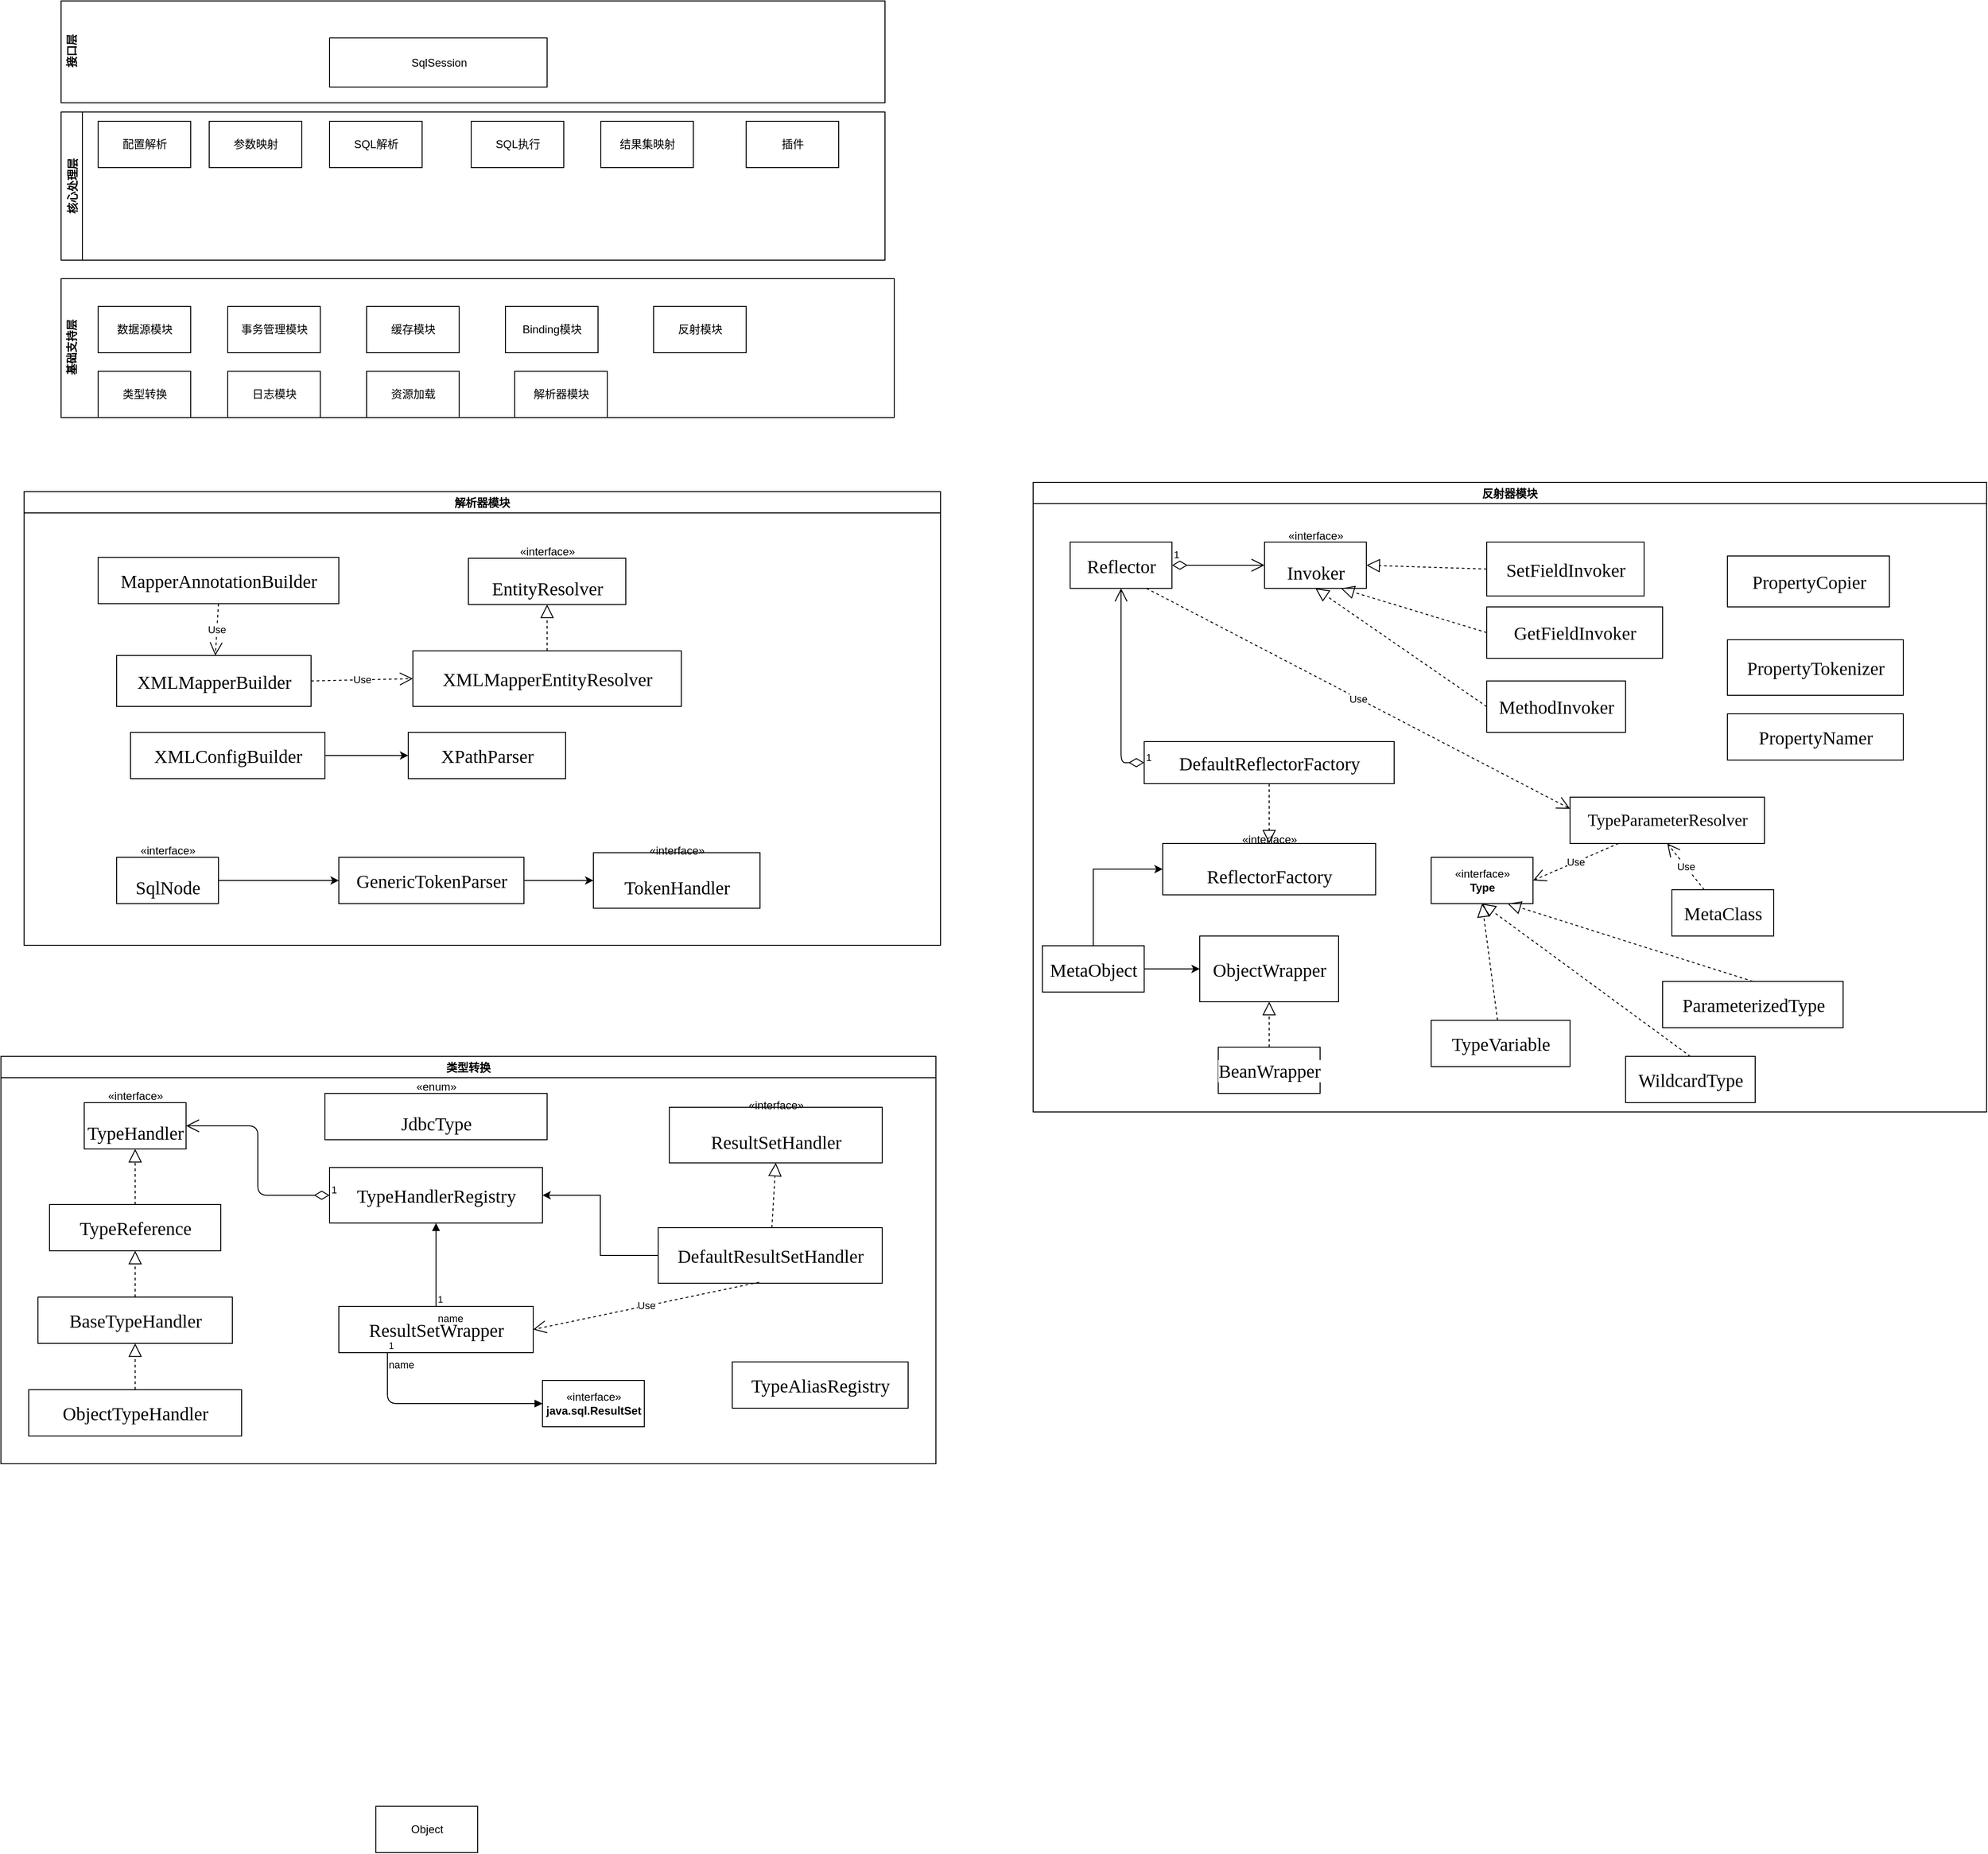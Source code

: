 <mxfile version="12.5.1" type="github">
  <diagram id="NqdyVlGYuGU1DPlqcApG" name="Page-1">
    <mxGraphModel dx="5512" dy="1990" grid="1" gridSize="10" guides="1" tooltips="1" connect="1" arrows="1" fold="1" page="1" pageScale="1" pageWidth="827" pageHeight="1169" math="0" shadow="0">
      <root>
        <mxCell id="0"/>
        <mxCell id="1" parent="0"/>
        <mxCell id="Ca9ZKJGd3RS6ejhv2K8J-3" value="接口层" style="swimlane;html=1;horizontal=0;swimlaneLine=0;" vertex="1" parent="1">
          <mxGeometry y="20" width="890" height="110" as="geometry"/>
        </mxCell>
        <mxCell id="Ca9ZKJGd3RS6ejhv2K8J-18" value="SqlSession" style="html=1;dashed=0;whitespace=wrap;" vertex="1" parent="Ca9ZKJGd3RS6ejhv2K8J-3">
          <mxGeometry x="290" y="40" width="235" height="53" as="geometry"/>
        </mxCell>
        <mxCell id="Ca9ZKJGd3RS6ejhv2K8J-6" value="基础支持层" style="swimlane;html=1;horizontal=0;swimlaneLine=0;startSize=23;" vertex="1" parent="1">
          <mxGeometry y="320" width="900" height="150" as="geometry"/>
        </mxCell>
        <mxCell id="Ca9ZKJGd3RS6ejhv2K8J-19" value="数据源模块" style="html=1;dashed=0;whitespace=wrap;" vertex="1" parent="Ca9ZKJGd3RS6ejhv2K8J-6">
          <mxGeometry x="40" y="30" width="100" height="50" as="geometry"/>
        </mxCell>
        <mxCell id="Ca9ZKJGd3RS6ejhv2K8J-20" value="事务管理模块" style="html=1;dashed=0;whitespace=wrap;" vertex="1" parent="Ca9ZKJGd3RS6ejhv2K8J-6">
          <mxGeometry x="180" y="30" width="100" height="50" as="geometry"/>
        </mxCell>
        <mxCell id="Ca9ZKJGd3RS6ejhv2K8J-21" value="缓存模块" style="html=1;dashed=0;whitespace=wrap;" vertex="1" parent="Ca9ZKJGd3RS6ejhv2K8J-6">
          <mxGeometry x="330" y="30" width="100" height="50" as="geometry"/>
        </mxCell>
        <mxCell id="Ca9ZKJGd3RS6ejhv2K8J-22" value="Binding模块" style="html=1;dashed=0;whitespace=wrap;" vertex="1" parent="Ca9ZKJGd3RS6ejhv2K8J-6">
          <mxGeometry x="480" y="30" width="100" height="50" as="geometry"/>
        </mxCell>
        <mxCell id="Ca9ZKJGd3RS6ejhv2K8J-23" value="反射模块" style="html=1;dashed=0;whitespace=wrap;" vertex="1" parent="Ca9ZKJGd3RS6ejhv2K8J-6">
          <mxGeometry x="640" y="30" width="100" height="50" as="geometry"/>
        </mxCell>
        <mxCell id="Ca9ZKJGd3RS6ejhv2K8J-24" value="类型转换" style="html=1;dashed=0;whitespace=wrap;" vertex="1" parent="Ca9ZKJGd3RS6ejhv2K8J-6">
          <mxGeometry x="40" y="100" width="100" height="50" as="geometry"/>
        </mxCell>
        <mxCell id="Ca9ZKJGd3RS6ejhv2K8J-25" value="日志模块" style="html=1;dashed=0;whitespace=wrap;" vertex="1" parent="Ca9ZKJGd3RS6ejhv2K8J-6">
          <mxGeometry x="180" y="100" width="100" height="50" as="geometry"/>
        </mxCell>
        <mxCell id="Ca9ZKJGd3RS6ejhv2K8J-26" value="资源加载" style="html=1;dashed=0;whitespace=wrap;" vertex="1" parent="Ca9ZKJGd3RS6ejhv2K8J-6">
          <mxGeometry x="330" y="100" width="100" height="50" as="geometry"/>
        </mxCell>
        <mxCell id="Ca9ZKJGd3RS6ejhv2K8J-27" value="解析器模块" style="html=1;dashed=0;whitespace=wrap;" vertex="1" parent="Ca9ZKJGd3RS6ejhv2K8J-6">
          <mxGeometry x="490" y="100" width="100" height="50" as="geometry"/>
        </mxCell>
        <mxCell id="Ca9ZKJGd3RS6ejhv2K8J-4" value="核心处理层" style="swimlane;startSize=23;horizontal=0;" vertex="1" parent="1">
          <mxGeometry y="140" width="890" height="160" as="geometry"/>
        </mxCell>
        <mxCell id="Ca9ZKJGd3RS6ejhv2K8J-10" value="配置解析" style="html=1;dashed=0;whitespace=wrap;" vertex="1" parent="Ca9ZKJGd3RS6ejhv2K8J-4">
          <mxGeometry x="40" y="10" width="100" height="50" as="geometry"/>
        </mxCell>
        <mxCell id="Ca9ZKJGd3RS6ejhv2K8J-11" value="参数映射" style="html=1;dashed=0;whitespace=wrap;" vertex="1" parent="Ca9ZKJGd3RS6ejhv2K8J-4">
          <mxGeometry x="160" y="10" width="100" height="50" as="geometry"/>
        </mxCell>
        <mxCell id="Ca9ZKJGd3RS6ejhv2K8J-14" value="SQL解析" style="html=1;dashed=0;whitespace=wrap;" vertex="1" parent="Ca9ZKJGd3RS6ejhv2K8J-4">
          <mxGeometry x="290" y="10" width="100" height="50" as="geometry"/>
        </mxCell>
        <mxCell id="Ca9ZKJGd3RS6ejhv2K8J-15" value="SQL执行" style="html=1;dashed=0;whitespace=wrap;" vertex="1" parent="Ca9ZKJGd3RS6ejhv2K8J-4">
          <mxGeometry x="443" y="10" width="100" height="50" as="geometry"/>
        </mxCell>
        <mxCell id="Ca9ZKJGd3RS6ejhv2K8J-16" value="结果集映射" style="html=1;dashed=0;whitespace=wrap;" vertex="1" parent="Ca9ZKJGd3RS6ejhv2K8J-4">
          <mxGeometry x="583" y="10" width="100" height="50" as="geometry"/>
        </mxCell>
        <mxCell id="Ca9ZKJGd3RS6ejhv2K8J-17" value="插件" style="html=1;dashed=0;whitespace=wrap;" vertex="1" parent="Ca9ZKJGd3RS6ejhv2K8J-4">
          <mxGeometry x="740" y="10" width="100" height="50" as="geometry"/>
        </mxCell>
        <mxCell id="Ca9ZKJGd3RS6ejhv2K8J-35" value="解析器模块" style="swimlane;" vertex="1" parent="1">
          <mxGeometry x="-40" y="550" width="990" height="490" as="geometry"/>
        </mxCell>
        <mxCell id="Ca9ZKJGd3RS6ejhv2K8J-28" value="&lt;pre style=&quot;background-color: rgb(255 , 255 , 255) ; font-family: &amp;#34;consolas&amp;#34; ; font-size: 15pt&quot;&gt;XMLMapperEntityResolver&lt;/pre&gt;" style="html=1;" vertex="1" parent="Ca9ZKJGd3RS6ejhv2K8J-35">
          <mxGeometry x="420" y="172" width="290" height="60" as="geometry"/>
        </mxCell>
        <mxCell id="Ca9ZKJGd3RS6ejhv2K8J-29" value="«interface»&lt;br&gt;&lt;pre style=&quot;background-color: rgb(255 , 255 , 255) ; font-family: &amp;#34;consolas&amp;#34; ; font-size: 15pt&quot;&gt;EntityResolver&lt;/pre&gt;" style="html=1;" vertex="1" parent="Ca9ZKJGd3RS6ejhv2K8J-35">
          <mxGeometry x="480" y="72" width="170" height="50" as="geometry"/>
        </mxCell>
        <mxCell id="Ca9ZKJGd3RS6ejhv2K8J-30" value="" style="endArrow=block;dashed=1;endFill=0;endSize=12;html=1;entryX=0.5;entryY=1;entryDx=0;entryDy=0;" edge="1" parent="Ca9ZKJGd3RS6ejhv2K8J-35" source="Ca9ZKJGd3RS6ejhv2K8J-28" target="Ca9ZKJGd3RS6ejhv2K8J-29">
          <mxGeometry width="160" relative="1" as="geometry">
            <mxPoint x="340" y="312" as="sourcePoint"/>
            <mxPoint x="500" y="312" as="targetPoint"/>
          </mxGeometry>
        </mxCell>
        <mxCell id="Ca9ZKJGd3RS6ejhv2K8J-31" value="&lt;pre style=&quot;background-color: rgb(255 , 255 , 255) ; font-family: &amp;#34;consolas&amp;#34; ; font-size: 15pt&quot;&gt;XMLMapperBuilder&lt;/pre&gt;" style="html=1;" vertex="1" parent="Ca9ZKJGd3RS6ejhv2K8J-35">
          <mxGeometry x="100" y="177" width="210" height="55" as="geometry"/>
        </mxCell>
        <mxCell id="Ca9ZKJGd3RS6ejhv2K8J-32" value="Use" style="endArrow=open;endSize=12;dashed=1;html=1;entryX=0;entryY=0.5;entryDx=0;entryDy=0;exitX=1;exitY=0.5;exitDx=0;exitDy=0;" edge="1" parent="Ca9ZKJGd3RS6ejhv2K8J-35" source="Ca9ZKJGd3RS6ejhv2K8J-31" target="Ca9ZKJGd3RS6ejhv2K8J-28">
          <mxGeometry width="160" relative="1" as="geometry">
            <mxPoint x="310" y="322" as="sourcePoint"/>
            <mxPoint x="470" y="322" as="targetPoint"/>
          </mxGeometry>
        </mxCell>
        <mxCell id="Ca9ZKJGd3RS6ejhv2K8J-33" value="&lt;pre style=&quot;background-color: rgb(255 , 255 , 255) ; font-family: &amp;#34;consolas&amp;#34; ; font-size: 15pt&quot;&gt;MapperAnnotationBuilder&lt;/pre&gt;" style="html=1;" vertex="1" parent="Ca9ZKJGd3RS6ejhv2K8J-35">
          <mxGeometry x="80" y="71" width="260" height="50" as="geometry"/>
        </mxCell>
        <mxCell id="Ca9ZKJGd3RS6ejhv2K8J-34" value="Use" style="endArrow=open;endSize=12;dashed=1;html=1;exitX=0.5;exitY=1;exitDx=0;exitDy=0;" edge="1" parent="Ca9ZKJGd3RS6ejhv2K8J-35" source="Ca9ZKJGd3RS6ejhv2K8J-33" target="Ca9ZKJGd3RS6ejhv2K8J-31">
          <mxGeometry width="160" relative="1" as="geometry">
            <mxPoint x="-30" y="322" as="sourcePoint"/>
            <mxPoint x="130" y="322" as="targetPoint"/>
          </mxGeometry>
        </mxCell>
        <mxCell id="Ca9ZKJGd3RS6ejhv2K8J-39" style="edgeStyle=orthogonalEdgeStyle;rounded=0;orthogonalLoop=1;jettySize=auto;html=1;exitX=1;exitY=0.5;exitDx=0;exitDy=0;" edge="1" parent="Ca9ZKJGd3RS6ejhv2K8J-35" source="Ca9ZKJGd3RS6ejhv2K8J-36" target="Ca9ZKJGd3RS6ejhv2K8J-38">
          <mxGeometry relative="1" as="geometry"/>
        </mxCell>
        <mxCell id="Ca9ZKJGd3RS6ejhv2K8J-36" value="&lt;pre style=&quot;background-color: rgb(255 , 255 , 255) ; font-family: &amp;#34;consolas&amp;#34; ; font-size: 15pt&quot;&gt;XMLConfigBuilder&lt;/pre&gt;" style="html=1;" vertex="1" parent="Ca9ZKJGd3RS6ejhv2K8J-35">
          <mxGeometry x="115" y="260" width="210" height="50" as="geometry"/>
        </mxCell>
        <mxCell id="Ca9ZKJGd3RS6ejhv2K8J-38" value="&lt;pre style=&quot;background-color: rgb(255 , 255 , 255) ; font-family: &amp;#34;consolas&amp;#34; ; font-size: 15pt&quot;&gt;XPathParser&lt;/pre&gt;" style="html=1;" vertex="1" parent="Ca9ZKJGd3RS6ejhv2K8J-35">
          <mxGeometry x="415" y="260" width="170" height="50" as="geometry"/>
        </mxCell>
        <mxCell id="Ca9ZKJGd3RS6ejhv2K8J-40" value="«interface»&lt;br&gt;&lt;pre style=&quot;background-color: rgb(255 , 255 , 255) ; font-family: &amp;#34;consolas&amp;#34; ; font-size: 15pt&quot;&gt;TokenHandler&lt;/pre&gt;" style="html=1;" vertex="1" parent="Ca9ZKJGd3RS6ejhv2K8J-35">
          <mxGeometry x="615" y="390" width="180" height="60" as="geometry"/>
        </mxCell>
        <mxCell id="Ca9ZKJGd3RS6ejhv2K8J-42" style="edgeStyle=orthogonalEdgeStyle;rounded=0;orthogonalLoop=1;jettySize=auto;html=1;exitX=1;exitY=0.5;exitDx=0;exitDy=0;" edge="1" parent="Ca9ZKJGd3RS6ejhv2K8J-35" source="Ca9ZKJGd3RS6ejhv2K8J-41" target="Ca9ZKJGd3RS6ejhv2K8J-40">
          <mxGeometry relative="1" as="geometry"/>
        </mxCell>
        <mxCell id="Ca9ZKJGd3RS6ejhv2K8J-41" value="&lt;pre style=&quot;background-color: rgb(255 , 255 , 255) ; font-family: &amp;#34;consolas&amp;#34; ; font-size: 15pt&quot;&gt;GenericTokenParser&lt;/pre&gt;" style="html=1;" vertex="1" parent="Ca9ZKJGd3RS6ejhv2K8J-35">
          <mxGeometry x="340" y="395" width="200" height="50" as="geometry"/>
        </mxCell>
        <mxCell id="Ca9ZKJGd3RS6ejhv2K8J-46" style="edgeStyle=orthogonalEdgeStyle;rounded=0;orthogonalLoop=1;jettySize=auto;html=1;entryX=0;entryY=0.5;entryDx=0;entryDy=0;" edge="1" parent="Ca9ZKJGd3RS6ejhv2K8J-35" source="Ca9ZKJGd3RS6ejhv2K8J-43" target="Ca9ZKJGd3RS6ejhv2K8J-41">
          <mxGeometry relative="1" as="geometry"/>
        </mxCell>
        <mxCell id="Ca9ZKJGd3RS6ejhv2K8J-43" value="«interface»&lt;br&gt;&lt;pre style=&quot;background-color: rgb(255 , 255 , 255) ; font-family: &amp;#34;consolas&amp;#34; ; font-size: 15pt&quot;&gt;SqlNode&lt;/pre&gt;" style="html=1;" vertex="1" parent="Ca9ZKJGd3RS6ejhv2K8J-35">
          <mxGeometry x="100" y="395" width="110" height="50" as="geometry"/>
        </mxCell>
        <mxCell id="Ca9ZKJGd3RS6ejhv2K8J-47" value="反射器模块" style="swimlane;" vertex="1" parent="1">
          <mxGeometry x="1050" y="540" width="1030" height="680" as="geometry"/>
        </mxCell>
        <mxCell id="Ca9ZKJGd3RS6ejhv2K8J-48" value="&lt;pre style=&quot;background-color: rgb(255 , 255 , 255) ; font-family: &amp;#34;consolas&amp;#34; ; font-size: 15pt&quot;&gt;Reflector&lt;/pre&gt;" style="html=1;" vertex="1" parent="Ca9ZKJGd3RS6ejhv2K8J-47">
          <mxGeometry x="40" y="64.5" width="110" height="50" as="geometry"/>
        </mxCell>
        <mxCell id="Ca9ZKJGd3RS6ejhv2K8J-49" value="«interface»&lt;br&gt;&lt;pre style=&quot;background-color: rgb(255 , 255 , 255) ; font-family: &amp;#34;consolas&amp;#34; ; font-size: 15pt&quot;&gt;Invoker&lt;/pre&gt;" style="html=1;" vertex="1" parent="Ca9ZKJGd3RS6ejhv2K8J-47">
          <mxGeometry x="250" y="64.5" width="110" height="50" as="geometry"/>
        </mxCell>
        <mxCell id="Ca9ZKJGd3RS6ejhv2K8J-50" value="1" style="endArrow=open;html=1;endSize=12;startArrow=diamondThin;startSize=14;startFill=0;edgeStyle=orthogonalEdgeStyle;align=left;verticalAlign=bottom;exitX=1;exitY=0.5;exitDx=0;exitDy=0;entryX=0;entryY=0.5;entryDx=0;entryDy=0;" edge="1" parent="Ca9ZKJGd3RS6ejhv2K8J-47" source="Ca9ZKJGd3RS6ejhv2K8J-48" target="Ca9ZKJGd3RS6ejhv2K8J-49">
          <mxGeometry x="-1" y="3" relative="1" as="geometry">
            <mxPoint x="120" y="194.5" as="sourcePoint"/>
            <mxPoint x="280" y="194.5" as="targetPoint"/>
          </mxGeometry>
        </mxCell>
        <mxCell id="Ca9ZKJGd3RS6ejhv2K8J-51" value="&lt;pre style=&quot;background-color: rgb(255 , 255 , 255) ; font-family: &amp;#34;consolas&amp;#34; ; font-size: 15pt&quot;&gt;MethodInvoker&lt;/pre&gt;" style="html=1;" vertex="1" parent="Ca9ZKJGd3RS6ejhv2K8J-47">
          <mxGeometry x="490" y="214.5" width="150" height="55.5" as="geometry"/>
        </mxCell>
        <mxCell id="Ca9ZKJGd3RS6ejhv2K8J-52" value="&lt;pre style=&quot;background-color: rgb(255 , 255 , 255) ; font-family: &amp;#34;consolas&amp;#34; ; font-size: 15pt&quot;&gt;GetFieldInvoker&lt;/pre&gt;" style="html=1;" vertex="1" parent="Ca9ZKJGd3RS6ejhv2K8J-47">
          <mxGeometry x="490" y="134.5" width="190" height="55.5" as="geometry"/>
        </mxCell>
        <mxCell id="Ca9ZKJGd3RS6ejhv2K8J-53" value="" style="endArrow=block;dashed=1;endFill=0;endSize=12;html=1;entryX=0.5;entryY=1;entryDx=0;entryDy=0;exitX=0;exitY=0.5;exitDx=0;exitDy=0;" edge="1" parent="Ca9ZKJGd3RS6ejhv2K8J-47" source="Ca9ZKJGd3RS6ejhv2K8J-51" target="Ca9ZKJGd3RS6ejhv2K8J-49">
          <mxGeometry width="160" relative="1" as="geometry">
            <mxPoint x="90" y="274.5" as="sourcePoint"/>
            <mxPoint x="250" y="274.5" as="targetPoint"/>
          </mxGeometry>
        </mxCell>
        <mxCell id="Ca9ZKJGd3RS6ejhv2K8J-55" value="&lt;pre style=&quot;background-color: rgb(255 , 255 , 255) ; font-family: &amp;#34;consolas&amp;#34; ; font-size: 15pt&quot;&gt;&lt;pre style=&quot;font-family: &amp;#34;consolas&amp;#34; ; font-size: 15pt&quot;&gt;SetFieldInvoker&lt;/pre&gt;&lt;/pre&gt;" style="html=1;" vertex="1" parent="Ca9ZKJGd3RS6ejhv2K8J-47">
          <mxGeometry x="490" y="64.5" width="170" height="58.25" as="geometry"/>
        </mxCell>
        <mxCell id="Ca9ZKJGd3RS6ejhv2K8J-57" value="" style="endArrow=block;dashed=1;endFill=0;endSize=12;html=1;entryX=1;entryY=0.5;entryDx=0;entryDy=0;exitX=0;exitY=0.5;exitDx=0;exitDy=0;" edge="1" parent="Ca9ZKJGd3RS6ejhv2K8J-47" source="Ca9ZKJGd3RS6ejhv2K8J-55" target="Ca9ZKJGd3RS6ejhv2K8J-49">
          <mxGeometry width="160" relative="1" as="geometry">
            <mxPoint x="150" y="364.5" as="sourcePoint"/>
            <mxPoint x="310" y="364.5" as="targetPoint"/>
          </mxGeometry>
        </mxCell>
        <mxCell id="Ca9ZKJGd3RS6ejhv2K8J-58" value="" style="endArrow=block;dashed=1;endFill=0;endSize=12;html=1;entryX=0.75;entryY=1;entryDx=0;entryDy=0;exitX=0;exitY=0.5;exitDx=0;exitDy=0;" edge="1" parent="Ca9ZKJGd3RS6ejhv2K8J-47" source="Ca9ZKJGd3RS6ejhv2K8J-52" target="Ca9ZKJGd3RS6ejhv2K8J-49">
          <mxGeometry width="160" relative="1" as="geometry">
            <mxPoint x="360" y="324.5" as="sourcePoint"/>
            <mxPoint x="520" y="324.5" as="targetPoint"/>
          </mxGeometry>
        </mxCell>
        <mxCell id="Ca9ZKJGd3RS6ejhv2K8J-60" value="«interface»&lt;br&gt;&lt;pre style=&quot;background-color: rgb(255 , 255 , 255) ; font-family: &amp;#34;consolas&amp;#34; ; font-size: 15pt&quot;&gt;ReflectorFactory&lt;/pre&gt;" style="html=1;" vertex="1" parent="Ca9ZKJGd3RS6ejhv2K8J-47">
          <mxGeometry x="140" y="390" width="230" height="55.5" as="geometry"/>
        </mxCell>
        <mxCell id="Ca9ZKJGd3RS6ejhv2K8J-59" value="&lt;pre style=&quot;background-color: rgb(255 , 255 , 255) ; font-family: &amp;#34;consolas&amp;#34; ; font-size: 15pt&quot;&gt;DefaultReflectorFactory&lt;/pre&gt;" style="html=1;" vertex="1" parent="Ca9ZKJGd3RS6ejhv2K8J-47">
          <mxGeometry x="120" y="280" width="270" height="45.5" as="geometry"/>
        </mxCell>
        <mxCell id="Ca9ZKJGd3RS6ejhv2K8J-61" value="" style="endArrow=block;dashed=1;endFill=0;endSize=12;html=1;entryX=0.5;entryY=0;entryDx=0;entryDy=0;" edge="1" parent="Ca9ZKJGd3RS6ejhv2K8J-47" source="Ca9ZKJGd3RS6ejhv2K8J-59" target="Ca9ZKJGd3RS6ejhv2K8J-60">
          <mxGeometry width="160" relative="1" as="geometry">
            <mxPoint x="205" y="520" as="sourcePoint"/>
            <mxPoint x="255" y="390" as="targetPoint"/>
          </mxGeometry>
        </mxCell>
        <mxCell id="Ca9ZKJGd3RS6ejhv2K8J-64" value="&lt;pre style=&quot;background-color: rgb(255 , 255 , 255) ; font-family: &amp;#34;consolas&amp;#34; ; font-size: 13.5pt&quot;&gt;TypeParameterResolver&lt;/pre&gt;" style="html=1;" vertex="1" parent="Ca9ZKJGd3RS6ejhv2K8J-47">
          <mxGeometry x="580" y="340" width="210" height="50" as="geometry"/>
        </mxCell>
        <mxCell id="Ca9ZKJGd3RS6ejhv2K8J-65" value="&lt;pre style=&quot;background-color: rgb(255 , 255 , 255) ; font-family: &amp;#34;consolas&amp;#34; ; font-size: 15pt&quot;&gt;MetaClass&lt;/pre&gt;" style="html=1;" vertex="1" parent="Ca9ZKJGd3RS6ejhv2K8J-47">
          <mxGeometry x="690" y="440" width="110" height="50" as="geometry"/>
        </mxCell>
        <mxCell id="Ca9ZKJGd3RS6ejhv2K8J-66" value="Use" style="endArrow=open;endSize=12;dashed=1;html=1;entryX=0.5;entryY=1;entryDx=0;entryDy=0;" edge="1" parent="Ca9ZKJGd3RS6ejhv2K8J-47" source="Ca9ZKJGd3RS6ejhv2K8J-65" target="Ca9ZKJGd3RS6ejhv2K8J-64">
          <mxGeometry width="160" relative="1" as="geometry">
            <mxPoint x="410" y="590" as="sourcePoint"/>
            <mxPoint x="570" y="590" as="targetPoint"/>
          </mxGeometry>
        </mxCell>
        <mxCell id="Ca9ZKJGd3RS6ejhv2K8J-68" value="Use" style="endArrow=open;endSize=12;dashed=1;html=1;exitX=0.75;exitY=1;exitDx=0;exitDy=0;entryX=0;entryY=0.25;entryDx=0;entryDy=0;" edge="1" parent="Ca9ZKJGd3RS6ejhv2K8J-47" source="Ca9ZKJGd3RS6ejhv2K8J-48" target="Ca9ZKJGd3RS6ejhv2K8J-64">
          <mxGeometry width="160" relative="1" as="geometry">
            <mxPoint x="180" y="210" as="sourcePoint"/>
            <mxPoint x="340" y="210" as="targetPoint"/>
          </mxGeometry>
        </mxCell>
        <mxCell id="Ca9ZKJGd3RS6ejhv2K8J-69" value="1" style="endArrow=open;html=1;endSize=12;startArrow=diamondThin;startSize=14;startFill=0;edgeStyle=orthogonalEdgeStyle;align=left;verticalAlign=bottom;exitX=0;exitY=0.5;exitDx=0;exitDy=0;" edge="1" parent="Ca9ZKJGd3RS6ejhv2K8J-47" source="Ca9ZKJGd3RS6ejhv2K8J-59" target="Ca9ZKJGd3RS6ejhv2K8J-48">
          <mxGeometry x="-1" y="3" relative="1" as="geometry">
            <mxPoint x="10" y="490" as="sourcePoint"/>
            <mxPoint x="170" y="490" as="targetPoint"/>
          </mxGeometry>
        </mxCell>
        <mxCell id="Ca9ZKJGd3RS6ejhv2K8J-71" value="«interface»&lt;br&gt;&lt;b&gt;Type&lt;/b&gt;" style="html=1;" vertex="1" parent="Ca9ZKJGd3RS6ejhv2K8J-47">
          <mxGeometry x="430" y="405" width="110" height="50" as="geometry"/>
        </mxCell>
        <mxCell id="Ca9ZKJGd3RS6ejhv2K8J-72" value="&lt;pre style=&quot;background-color: rgb(255 , 255 , 255) ; font-family: &amp;#34;consolas&amp;#34; ; font-size: 15pt&quot;&gt;WildcardType&lt;/pre&gt;" style="html=1;" vertex="1" parent="Ca9ZKJGd3RS6ejhv2K8J-47">
          <mxGeometry x="640" y="620" width="140" height="50" as="geometry"/>
        </mxCell>
        <mxCell id="Ca9ZKJGd3RS6ejhv2K8J-73" value="&lt;pre style=&quot;background-color: rgb(255 , 255 , 255) ; font-family: &amp;#34;consolas&amp;#34; ; font-size: 15pt&quot;&gt;TypeVariable&lt;/pre&gt;" style="html=1;" vertex="1" parent="Ca9ZKJGd3RS6ejhv2K8J-47">
          <mxGeometry x="430" y="581" width="150" height="50" as="geometry"/>
        </mxCell>
        <mxCell id="Ca9ZKJGd3RS6ejhv2K8J-74" value="&lt;pre style=&quot;background-color: rgb(255 , 255 , 255) ; font-family: &amp;#34;consolas&amp;#34; ; font-size: 15pt&quot;&gt;&lt;pre style=&quot;font-family: &amp;#34;consolas&amp;#34; ; font-size: 15pt&quot;&gt;ParameterizedType&lt;/pre&gt;&lt;/pre&gt;" style="html=1;" vertex="1" parent="Ca9ZKJGd3RS6ejhv2K8J-47">
          <mxGeometry x="680" y="539" width="195" height="50" as="geometry"/>
        </mxCell>
        <mxCell id="Ca9ZKJGd3RS6ejhv2K8J-75" value="" style="endArrow=block;dashed=1;endFill=0;endSize=12;html=1;entryX=0.5;entryY=1;entryDx=0;entryDy=0;exitX=0.5;exitY=0;exitDx=0;exitDy=0;" edge="1" parent="Ca9ZKJGd3RS6ejhv2K8J-47" source="Ca9ZKJGd3RS6ejhv2K8J-72" target="Ca9ZKJGd3RS6ejhv2K8J-71">
          <mxGeometry width="160" relative="1" as="geometry">
            <mxPoint x="110" y="640" as="sourcePoint"/>
            <mxPoint x="270" y="640" as="targetPoint"/>
          </mxGeometry>
        </mxCell>
        <mxCell id="Ca9ZKJGd3RS6ejhv2K8J-76" value="" style="endArrow=block;dashed=1;endFill=0;endSize=12;html=1;entryX=0.5;entryY=1;entryDx=0;entryDy=0;" edge="1" parent="Ca9ZKJGd3RS6ejhv2K8J-47" source="Ca9ZKJGd3RS6ejhv2K8J-73" target="Ca9ZKJGd3RS6ejhv2K8J-71">
          <mxGeometry width="160" relative="1" as="geometry">
            <mxPoint x="120" y="700" as="sourcePoint"/>
            <mxPoint x="280" y="700" as="targetPoint"/>
          </mxGeometry>
        </mxCell>
        <mxCell id="Ca9ZKJGd3RS6ejhv2K8J-77" value="" style="endArrow=block;dashed=1;endFill=0;endSize=12;html=1;entryX=0.75;entryY=1;entryDx=0;entryDy=0;exitX=0.5;exitY=0;exitDx=0;exitDy=0;" edge="1" parent="Ca9ZKJGd3RS6ejhv2K8J-47" source="Ca9ZKJGd3RS6ejhv2K8J-74" target="Ca9ZKJGd3RS6ejhv2K8J-71">
          <mxGeometry width="160" relative="1" as="geometry">
            <mxPoint x="500" y="700" as="sourcePoint"/>
            <mxPoint x="660" y="700" as="targetPoint"/>
          </mxGeometry>
        </mxCell>
        <mxCell id="Ca9ZKJGd3RS6ejhv2K8J-79" value="Use" style="endArrow=open;endSize=12;dashed=1;html=1;entryX=1;entryY=0.5;entryDx=0;entryDy=0;exitX=0.25;exitY=1;exitDx=0;exitDy=0;" edge="1" parent="Ca9ZKJGd3RS6ejhv2K8J-47" source="Ca9ZKJGd3RS6ejhv2K8J-64" target="Ca9ZKJGd3RS6ejhv2K8J-71">
          <mxGeometry width="160" relative="1" as="geometry">
            <mxPoint x="390" y="620" as="sourcePoint"/>
            <mxPoint x="550" y="620" as="targetPoint"/>
          </mxGeometry>
        </mxCell>
        <mxCell id="Ca9ZKJGd3RS6ejhv2K8J-81" value="&lt;pre style=&quot;background-color: rgb(255 , 255 , 255) ; font-family: &amp;#34;consolas&amp;#34; ; font-size: 15pt&quot;&gt;ObjectWrapper&lt;/pre&gt;" style="html=1;" vertex="1" parent="Ca9ZKJGd3RS6ejhv2K8J-47">
          <mxGeometry x="180" y="490" width="150" height="71" as="geometry"/>
        </mxCell>
        <mxCell id="Ca9ZKJGd3RS6ejhv2K8J-84" style="edgeStyle=orthogonalEdgeStyle;rounded=0;orthogonalLoop=1;jettySize=auto;html=1;exitX=0.5;exitY=0;exitDx=0;exitDy=0;entryX=0;entryY=0.5;entryDx=0;entryDy=0;" edge="1" parent="Ca9ZKJGd3RS6ejhv2K8J-47" source="Ca9ZKJGd3RS6ejhv2K8J-80" target="Ca9ZKJGd3RS6ejhv2K8J-60">
          <mxGeometry relative="1" as="geometry"/>
        </mxCell>
        <mxCell id="Ca9ZKJGd3RS6ejhv2K8J-85" style="edgeStyle=orthogonalEdgeStyle;rounded=0;orthogonalLoop=1;jettySize=auto;html=1;exitX=1;exitY=0.5;exitDx=0;exitDy=0;" edge="1" parent="Ca9ZKJGd3RS6ejhv2K8J-47" source="Ca9ZKJGd3RS6ejhv2K8J-80" target="Ca9ZKJGd3RS6ejhv2K8J-81">
          <mxGeometry relative="1" as="geometry"/>
        </mxCell>
        <mxCell id="Ca9ZKJGd3RS6ejhv2K8J-80" value="&lt;pre style=&quot;background-color: rgb(255 , 255 , 255) ; font-family: &amp;#34;consolas&amp;#34; ; font-size: 15pt&quot;&gt;MetaObject&lt;/pre&gt;" style="html=1;" vertex="1" parent="Ca9ZKJGd3RS6ejhv2K8J-47">
          <mxGeometry x="10" y="500.5" width="110" height="50" as="geometry"/>
        </mxCell>
        <mxCell id="Ca9ZKJGd3RS6ejhv2K8J-86" value="&lt;pre style=&quot;background-color: rgb(255 , 255 , 255) ; font-family: &amp;#34;consolas&amp;#34; ; font-size: 15pt&quot;&gt;BeanWrapper&lt;/pre&gt;" style="html=1;" vertex="1" parent="Ca9ZKJGd3RS6ejhv2K8J-47">
          <mxGeometry x="200" y="610" width="110" height="50" as="geometry"/>
        </mxCell>
        <mxCell id="Ca9ZKJGd3RS6ejhv2K8J-88" value="" style="endArrow=block;dashed=1;endFill=0;endSize=12;html=1;entryX=0.5;entryY=1;entryDx=0;entryDy=0;exitX=0.5;exitY=0;exitDx=0;exitDy=0;" edge="1" parent="Ca9ZKJGd3RS6ejhv2K8J-47" source="Ca9ZKJGd3RS6ejhv2K8J-86" target="Ca9ZKJGd3RS6ejhv2K8J-81">
          <mxGeometry width="160" relative="1" as="geometry">
            <mxPoint x="40" y="750" as="sourcePoint"/>
            <mxPoint x="200" y="750" as="targetPoint"/>
          </mxGeometry>
        </mxCell>
        <mxCell id="Ca9ZKJGd3RS6ejhv2K8J-89" value="&lt;pre style=&quot;background-color: rgb(255 , 255 , 255) ; font-family: &amp;#34;consolas&amp;#34; ; font-size: 15pt&quot;&gt;PropertyTokenizer&lt;/pre&gt;" style="html=1;" vertex="1" parent="Ca9ZKJGd3RS6ejhv2K8J-47">
          <mxGeometry x="750" y="170" width="190" height="60" as="geometry"/>
        </mxCell>
        <mxCell id="Ca9ZKJGd3RS6ejhv2K8J-90" value="&lt;pre style=&quot;background-color: rgb(255 , 255 , 255) ; font-family: &amp;#34;consolas&amp;#34; ; font-size: 15pt&quot;&gt;PropertyCopier&lt;/pre&gt;" style="html=1;" vertex="1" parent="Ca9ZKJGd3RS6ejhv2K8J-47">
          <mxGeometry x="750" y="79.5" width="175" height="55" as="geometry"/>
        </mxCell>
        <mxCell id="Ca9ZKJGd3RS6ejhv2K8J-91" value="&lt;pre style=&quot;background-color: rgb(255 , 255 , 255) ; font-family: &amp;#34;consolas&amp;#34; ; font-size: 15pt&quot;&gt;PropertyNamer&lt;/pre&gt;" style="html=1;" vertex="1" parent="Ca9ZKJGd3RS6ejhv2K8J-47">
          <mxGeometry x="750" y="250" width="190" height="50" as="geometry"/>
        </mxCell>
        <mxCell id="Ca9ZKJGd3RS6ejhv2K8J-92" value="类型转换" style="swimlane;" vertex="1" parent="1">
          <mxGeometry x="-65" y="1160" width="1010" height="440" as="geometry"/>
        </mxCell>
        <mxCell id="Ca9ZKJGd3RS6ejhv2K8J-93" value="«interface»&lt;br&gt;&lt;pre style=&quot;background-color: rgb(255 , 255 , 255) ; font-family: &amp;#34;consolas&amp;#34; ; font-size: 15pt&quot;&gt;TypeHandler&lt;/pre&gt;" style="html=1;" vertex="1" parent="Ca9ZKJGd3RS6ejhv2K8J-92">
          <mxGeometry x="90" y="50" width="110" height="50" as="geometry"/>
        </mxCell>
        <mxCell id="Ca9ZKJGd3RS6ejhv2K8J-95" value="«enum»&lt;br&gt;&lt;pre style=&quot;background-color: rgb(255 , 255 , 255) ; font-family: &amp;#34;consolas&amp;#34; ; font-size: 15pt&quot;&gt;&lt;pre style=&quot;font-family: &amp;#34;consolas&amp;#34; ; font-size: 15pt&quot;&gt;JdbcType&lt;/pre&gt;&lt;/pre&gt;" style="html=1;" vertex="1" parent="Ca9ZKJGd3RS6ejhv2K8J-92">
          <mxGeometry x="350" y="40" width="240" height="50" as="geometry"/>
        </mxCell>
        <mxCell id="Ca9ZKJGd3RS6ejhv2K8J-96" value="&lt;pre style=&quot;background-color: rgb(255 , 255 , 255) ; font-family: &amp;#34;consolas&amp;#34; ; font-size: 15pt&quot;&gt;&lt;pre style=&quot;font-family: &amp;#34;consolas&amp;#34; ; font-size: 15pt&quot;&gt;ObjectTypeHandler&lt;/pre&gt;&lt;/pre&gt;" style="html=1;" vertex="1" parent="Ca9ZKJGd3RS6ejhv2K8J-92">
          <mxGeometry x="30" y="360" width="230" height="50" as="geometry"/>
        </mxCell>
        <mxCell id="Ca9ZKJGd3RS6ejhv2K8J-97" value="&lt;pre style=&quot;background-color: rgb(255 , 255 , 255) ; font-family: &amp;#34;consolas&amp;#34; ; font-size: 15pt&quot;&gt;TypeReference&lt;/pre&gt;" style="html=1;" vertex="1" parent="Ca9ZKJGd3RS6ejhv2K8J-92">
          <mxGeometry x="52.5" y="160" width="185" height="50" as="geometry"/>
        </mxCell>
        <mxCell id="Ca9ZKJGd3RS6ejhv2K8J-98" value="" style="endArrow=block;dashed=1;endFill=0;endSize=12;html=1;entryX=0.5;entryY=1;entryDx=0;entryDy=0;" edge="1" parent="Ca9ZKJGd3RS6ejhv2K8J-92" source="Ca9ZKJGd3RS6ejhv2K8J-97" target="Ca9ZKJGd3RS6ejhv2K8J-93">
          <mxGeometry width="160" relative="1" as="geometry">
            <mxPoint y="400" as="sourcePoint"/>
            <mxPoint x="160" y="400" as="targetPoint"/>
          </mxGeometry>
        </mxCell>
        <mxCell id="Ca9ZKJGd3RS6ejhv2K8J-99" value="&lt;pre style=&quot;background-color: rgb(255 , 255 , 255) ; font-family: &amp;#34;consolas&amp;#34; ; font-size: 15pt&quot;&gt;BaseTypeHandler&lt;/pre&gt;" style="html=1;" vertex="1" parent="Ca9ZKJGd3RS6ejhv2K8J-92">
          <mxGeometry x="40" y="260" width="210" height="50" as="geometry"/>
        </mxCell>
        <mxCell id="Ca9ZKJGd3RS6ejhv2K8J-100" value="" style="endArrow=block;dashed=1;endFill=0;endSize=12;html=1;" edge="1" parent="Ca9ZKJGd3RS6ejhv2K8J-92" source="Ca9ZKJGd3RS6ejhv2K8J-99" target="Ca9ZKJGd3RS6ejhv2K8J-97">
          <mxGeometry width="160" relative="1" as="geometry">
            <mxPoint x="70" y="450" as="sourcePoint"/>
            <mxPoint x="230" y="450" as="targetPoint"/>
          </mxGeometry>
        </mxCell>
        <mxCell id="Ca9ZKJGd3RS6ejhv2K8J-101" value="" style="endArrow=block;dashed=1;endFill=0;endSize=12;html=1;entryX=0.5;entryY=1;entryDx=0;entryDy=0;" edge="1" parent="Ca9ZKJGd3RS6ejhv2K8J-92" source="Ca9ZKJGd3RS6ejhv2K8J-96" target="Ca9ZKJGd3RS6ejhv2K8J-99">
          <mxGeometry width="160" relative="1" as="geometry">
            <mxPoint x="410" y="400" as="sourcePoint"/>
            <mxPoint x="570" y="400" as="targetPoint"/>
          </mxGeometry>
        </mxCell>
        <mxCell id="Ca9ZKJGd3RS6ejhv2K8J-102" value="&lt;pre style=&quot;background-color: rgb(255 , 255 , 255) ; font-family: &amp;#34;consolas&amp;#34; ; font-size: 15pt&quot;&gt;ResultSetWrapper&lt;/pre&gt;" style="html=1;" vertex="1" parent="Ca9ZKJGd3RS6ejhv2K8J-92">
          <mxGeometry x="365" y="270" width="210" height="50" as="geometry"/>
        </mxCell>
        <mxCell id="Ca9ZKJGd3RS6ejhv2K8J-103" value="&lt;pre style=&quot;background-color: rgb(255 , 255 , 255) ; font-family: &amp;#34;consolas&amp;#34; ; font-size: 15pt&quot;&gt;TypeHandlerRegistry&lt;/pre&gt;" style="html=1;" vertex="1" parent="Ca9ZKJGd3RS6ejhv2K8J-92">
          <mxGeometry x="355" y="120" width="230" height="60" as="geometry"/>
        </mxCell>
        <mxCell id="Ca9ZKJGd3RS6ejhv2K8J-104" value="1" style="endArrow=open;html=1;endSize=12;startArrow=diamondThin;startSize=14;startFill=0;edgeStyle=orthogonalEdgeStyle;align=left;verticalAlign=bottom;entryX=1;entryY=0.5;entryDx=0;entryDy=0;" edge="1" parent="Ca9ZKJGd3RS6ejhv2K8J-92" source="Ca9ZKJGd3RS6ejhv2K8J-103" target="Ca9ZKJGd3RS6ejhv2K8J-93">
          <mxGeometry x="-1" y="3" relative="1" as="geometry">
            <mxPoint x="400" y="270" as="sourcePoint"/>
            <mxPoint x="560" y="270" as="targetPoint"/>
          </mxGeometry>
        </mxCell>
        <mxCell id="Ca9ZKJGd3RS6ejhv2K8J-105" value="«interface»&lt;br&gt;&lt;pre style=&quot;background-color: rgb(255 , 255 , 255) ; font-family: &amp;#34;consolas&amp;#34; ; font-size: 15pt&quot;&gt;ResultSetHandler&lt;/pre&gt;" style="html=1;" vertex="1" parent="Ca9ZKJGd3RS6ejhv2K8J-92">
          <mxGeometry x="722" y="55" width="230" height="60" as="geometry"/>
        </mxCell>
        <mxCell id="Ca9ZKJGd3RS6ejhv2K8J-108" style="edgeStyle=orthogonalEdgeStyle;rounded=0;orthogonalLoop=1;jettySize=auto;html=1;exitX=0;exitY=0.5;exitDx=0;exitDy=0;entryX=1;entryY=0.5;entryDx=0;entryDy=0;" edge="1" parent="Ca9ZKJGd3RS6ejhv2K8J-92" source="Ca9ZKJGd3RS6ejhv2K8J-106" target="Ca9ZKJGd3RS6ejhv2K8J-103">
          <mxGeometry relative="1" as="geometry"/>
        </mxCell>
        <mxCell id="Ca9ZKJGd3RS6ejhv2K8J-106" value="&lt;pre style=&quot;background-color: rgb(255 , 255 , 255) ; font-family: &amp;#34;consolas&amp;#34; ; font-size: 15pt&quot;&gt;DefaultResultSetHandler&lt;/pre&gt;" style="html=1;" vertex="1" parent="Ca9ZKJGd3RS6ejhv2K8J-92">
          <mxGeometry x="710" y="185" width="242" height="60" as="geometry"/>
        </mxCell>
        <mxCell id="Ca9ZKJGd3RS6ejhv2K8J-107" value="" style="endArrow=block;dashed=1;endFill=0;endSize=12;html=1;entryX=0.5;entryY=1;entryDx=0;entryDy=0;" edge="1" parent="Ca9ZKJGd3RS6ejhv2K8J-92" source="Ca9ZKJGd3RS6ejhv2K8J-106" target="Ca9ZKJGd3RS6ejhv2K8J-105">
          <mxGeometry width="160" relative="1" as="geometry">
            <mxPoint x="762" y="305" as="sourcePoint"/>
            <mxPoint x="922" y="305" as="targetPoint"/>
          </mxGeometry>
        </mxCell>
        <mxCell id="Ca9ZKJGd3RS6ejhv2K8J-109" value="Use" style="endArrow=open;endSize=12;dashed=1;html=1;exitX=0.45;exitY=0.983;exitDx=0;exitDy=0;exitPerimeter=0;entryX=1;entryY=0.5;entryDx=0;entryDy=0;" edge="1" parent="Ca9ZKJGd3RS6ejhv2K8J-92" source="Ca9ZKJGd3RS6ejhv2K8J-106" target="Ca9ZKJGd3RS6ejhv2K8J-102">
          <mxGeometry width="160" relative="1" as="geometry">
            <mxPoint x="750" y="370" as="sourcePoint"/>
            <mxPoint x="910" y="370" as="targetPoint"/>
          </mxGeometry>
        </mxCell>
        <mxCell id="Ca9ZKJGd3RS6ejhv2K8J-110" value="«interface»&lt;br&gt;&lt;b&gt;java.sql.ResultSet&lt;/b&gt;" style="html=1;" vertex="1" parent="Ca9ZKJGd3RS6ejhv2K8J-92">
          <mxGeometry x="585" y="350" width="110" height="50" as="geometry"/>
        </mxCell>
        <mxCell id="Ca9ZKJGd3RS6ejhv2K8J-111" value="name" style="endArrow=block;endFill=1;html=1;edgeStyle=orthogonalEdgeStyle;align=left;verticalAlign=top;exitX=0.25;exitY=1;exitDx=0;exitDy=0;entryX=0;entryY=0.5;entryDx=0;entryDy=0;" edge="1" parent="Ca9ZKJGd3RS6ejhv2K8J-92" source="Ca9ZKJGd3RS6ejhv2K8J-102" target="Ca9ZKJGd3RS6ejhv2K8J-110">
          <mxGeometry x="-1" relative="1" as="geometry">
            <mxPoint x="440" y="490" as="sourcePoint"/>
            <mxPoint x="600" y="490" as="targetPoint"/>
          </mxGeometry>
        </mxCell>
        <mxCell id="Ca9ZKJGd3RS6ejhv2K8J-112" value="1" style="resizable=0;html=1;align=left;verticalAlign=bottom;labelBackgroundColor=#ffffff;fontSize=10;" connectable="0" vertex="1" parent="Ca9ZKJGd3RS6ejhv2K8J-111">
          <mxGeometry x="-1" relative="1" as="geometry"/>
        </mxCell>
        <mxCell id="Ca9ZKJGd3RS6ejhv2K8J-113" value="name" style="endArrow=block;endFill=1;html=1;edgeStyle=orthogonalEdgeStyle;align=left;verticalAlign=top;exitX=0.5;exitY=0;exitDx=0;exitDy=0;" edge="1" parent="Ca9ZKJGd3RS6ejhv2K8J-92" source="Ca9ZKJGd3RS6ejhv2K8J-102" target="Ca9ZKJGd3RS6ejhv2K8J-103">
          <mxGeometry x="-1" relative="1" as="geometry">
            <mxPoint x="410" y="450" as="sourcePoint"/>
            <mxPoint x="570" y="450" as="targetPoint"/>
          </mxGeometry>
        </mxCell>
        <mxCell id="Ca9ZKJGd3RS6ejhv2K8J-114" value="1" style="resizable=0;html=1;align=left;verticalAlign=bottom;labelBackgroundColor=#ffffff;fontSize=10;" connectable="0" vertex="1" parent="Ca9ZKJGd3RS6ejhv2K8J-113">
          <mxGeometry x="-1" relative="1" as="geometry"/>
        </mxCell>
        <mxCell id="Ca9ZKJGd3RS6ejhv2K8J-115" value="&lt;pre style=&quot;background-color: rgb(255 , 255 , 255) ; font-family: &amp;#34;consolas&amp;#34; ; font-size: 15pt&quot;&gt;TypeAliasRegistry&lt;/pre&gt;" style="html=1;" vertex="1" parent="Ca9ZKJGd3RS6ejhv2K8J-92">
          <mxGeometry x="790" y="330" width="190" height="50" as="geometry"/>
        </mxCell>
        <mxCell id="Ca9ZKJGd3RS6ejhv2K8J-94" value="Object" style="html=1;" vertex="1" parent="1">
          <mxGeometry x="340" y="1970" width="110" height="50" as="geometry"/>
        </mxCell>
      </root>
    </mxGraphModel>
  </diagram>
</mxfile>
